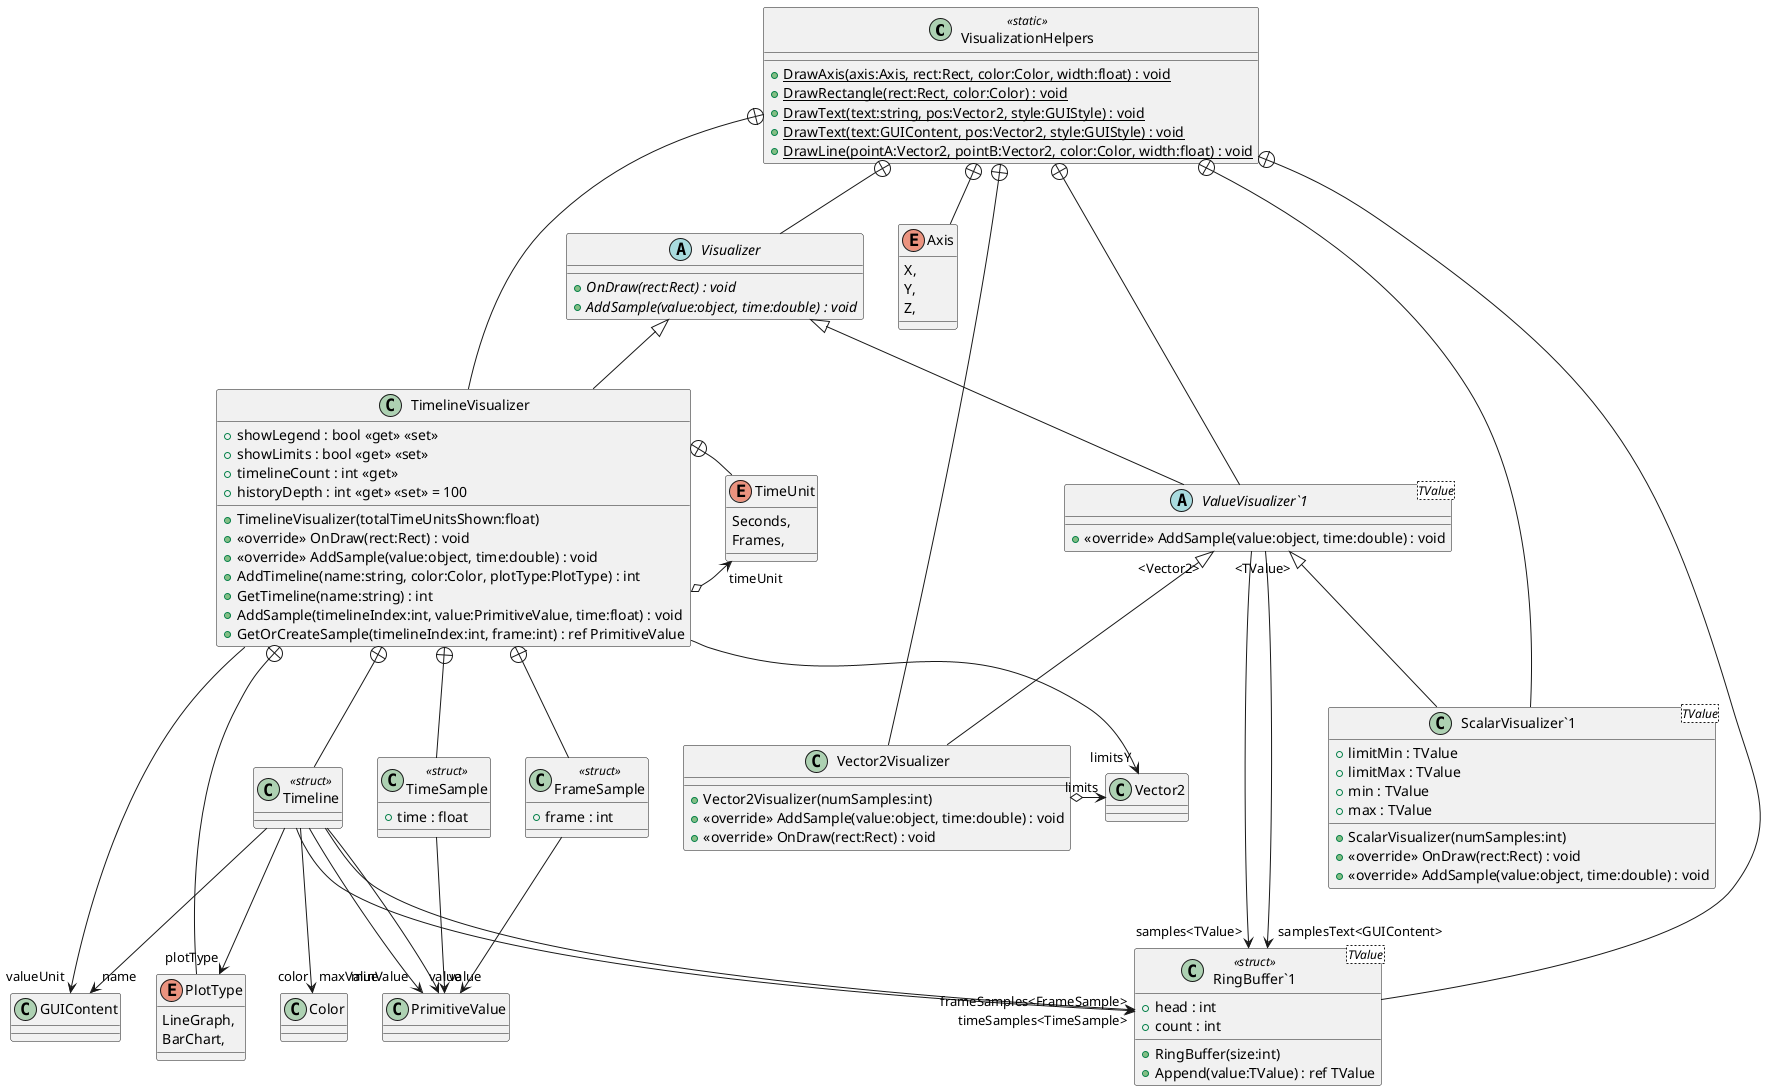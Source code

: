 @startuml
class VisualizationHelpers <<static>> {
    + {static} DrawAxis(axis:Axis, rect:Rect, color:Color, width:float) : void
    + {static} DrawRectangle(rect:Rect, color:Color) : void
    + {static} DrawText(text:string, pos:Vector2, style:GUIStyle) : void
    + {static} DrawText(text:GUIContent, pos:Vector2, style:GUIStyle) : void
    + {static} DrawLine(pointA:Vector2, pointB:Vector2, color:Color, width:float) : void
}
enum Axis {
    X,
    Y,
    Z,
}
abstract class Visualizer {
    + {abstract} OnDraw(rect:Rect) : void
    + {abstract} AddSample(value:object, time:double) : void
}
abstract class "ValueVisualizer`1"<TValue> {
    + <<override>> AddSample(value:object, time:double) : void
}
class "ScalarVisualizer`1"<TValue> {
    + limitMin : TValue
    + limitMax : TValue
    + min : TValue
    + max : TValue
    + ScalarVisualizer(numSamples:int)
    + <<override>> OnDraw(rect:Rect) : void
    + <<override>> AddSample(value:object, time:double) : void
}
class Vector2Visualizer {
    + Vector2Visualizer(numSamples:int)
    + <<override>> AddSample(value:object, time:double) : void
    + <<override>> OnDraw(rect:Rect) : void
}
class TimelineVisualizer {
    + showLegend : bool <<get>> <<set>>
    + showLimits : bool <<get>> <<set>>
    + timelineCount : int <<get>>
    + historyDepth : int <<get>> <<set>> = 100
    + TimelineVisualizer(totalTimeUnitsShown:float)
    + <<override>> OnDraw(rect:Rect) : void
    + <<override>> AddSample(value:object, time:double) : void
    + AddTimeline(name:string, color:Color, plotType:PlotType) : int
    + GetTimeline(name:string) : int
    + AddSample(timelineIndex:int, value:PrimitiveValue, time:float) : void
    + GetOrCreateSample(timelineIndex:int, frame:int) : ref PrimitiveValue
}
class "RingBuffer`1"<TValue> <<struct>> {
    + head : int
    + count : int
    + RingBuffer(size:int)
    + Append(value:TValue) : ref TValue
}
class TimeSample <<struct>> {
    + time : float
}
class FrameSample <<struct>> {
    + frame : int
}
class Timeline <<struct>> {
}
enum PlotType {
    LineGraph,
    BarChart,
}
enum TimeUnit {
    Seconds,
    Frames,
}
VisualizationHelpers +-- Axis
VisualizationHelpers +-- Visualizer
VisualizationHelpers +-- "ValueVisualizer`1"
Visualizer <|-- "ValueVisualizer`1"
"ValueVisualizer`1" --> "samples<TValue>" "RingBuffer`1"
"ValueVisualizer`1" --> "samplesText<GUIContent>" "RingBuffer`1"
VisualizationHelpers +-- "ScalarVisualizer`1"
"ValueVisualizer`1" "<TValue>" <|-- "ScalarVisualizer`1"
VisualizationHelpers +-- Vector2Visualizer
"ValueVisualizer`1" "<Vector2>" <|-- Vector2Visualizer
Vector2Visualizer o-> "limits" Vector2
VisualizationHelpers +-- TimelineVisualizer
Visualizer <|-- TimelineVisualizer
TimelineVisualizer o-> "timeUnit" TimeUnit
TimelineVisualizer --> "valueUnit" GUIContent
TimelineVisualizer --> "limitsY" Vector2
VisualizationHelpers +-- "RingBuffer`1"
TimelineVisualizer +-- TimeSample
TimeSample --> "value" PrimitiveValue
TimelineVisualizer +-- FrameSample
FrameSample --> "value" PrimitiveValue
TimelineVisualizer +-- Timeline
Timeline --> "name" GUIContent
Timeline --> "color" Color
Timeline --> "timeSamples<TimeSample>" "RingBuffer`1"
Timeline --> "frameSamples<FrameSample>" "RingBuffer`1"
Timeline --> "minValue" PrimitiveValue
Timeline --> "maxValue" PrimitiveValue
Timeline --> "plotType" PlotType
TimelineVisualizer +-- PlotType
TimelineVisualizer +-- TimeUnit
@enduml
